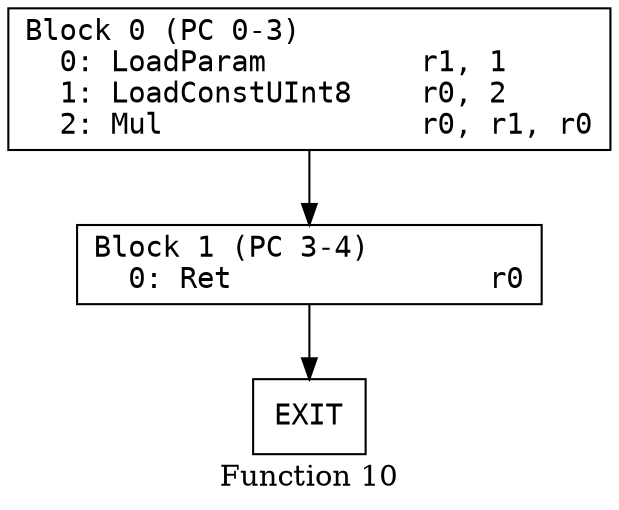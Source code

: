 // Function 10 from flow_control
// Generated from data/flow_control.dot

digraph {
  rankdir=TB;
  node [shape=box, fontname="monospace"];

  label = "Function 10";
  style = filled;
  color = lightgrey;

  f10_n0 [ label = "Block 0 (PC 0-3)\l  0: LoadParam         r1, 1\l  1: LoadConstUInt8    r0, 2\l  2: Mul               r0, r1, r0\l" ]
  f10_n1 [ label = "Block 1 (PC 3-4)\l  0: Ret               r0\l" ]
  f10_n2 [ label = "EXIT" ]

  f10_n0 -> f10_n1
  f10_n1 -> f10_n2
}
